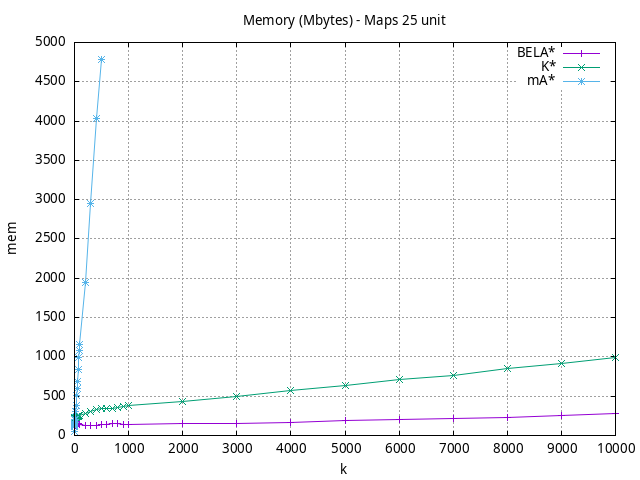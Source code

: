 #!/usr/bin/gnuplot
# -*- coding: utf-8 -*-
#
# results/maps/unit/25/random512-25.heuristic.unit.mem.gnuplot
#
# Started on 04/07/2024 22:04:03
# Author: Carlos Linares López
set grid
set xlabel "k"
set ylabel "mem"

set title "Memory (Mbytes) - Maps 25 unit"

set terminal png enhanced font "Ariel,10"
set output 'random512-25.heuristic.unit.mem.png'

plot "-" title "BELA*"      with linesp, "-" title "K*"      with linesp, "-" title "mA*"      with linesp

	1 118.13
	2 123.0
	3 123.0
	4 123.0
	5 123.0
	6 123.0
	7 123.0
	8 123.0
	9 123.92
	10 127.32
	20 147.18
	30 155.0
	40 153.4
	50 155.0
	60 155.0
	70 156.57
	80 156.62
	90 135.18
	100 135.6
	200 127.28
	300 131.41
	400 132.66
	500 135.98
	600 144.39
	700 147.21
	800 147.59
	900 145.31
	1000 145.41
	2000 155.03
	3000 157.95
	4000 170.26
	5000 189.35
	6000 203.73
	7000 220.18
	8000 233.02
	9000 258.28
	10000 279.62
end
	1 200.62
	2 217.3
	3 219.3
	4 221.3
	5 222.65
	6 224.3
	7 226.3
	8 227.65
	9 229.3
	10 230.65
	20 232.95
	30 235.3
	40 237.3
	50 239.95
	60 242.3
	70 246.25
	80 250.6
	90 254.6
	100 258.6
	200 278.97
	300 303.07
	400 332.75
	500 343.96
	600 343.47
	700 345.85
	800 356.43
	900 373.54
	1000 377.36
	2000 433.12
	3000 501.4
	4000 569.34
	5000 639.69
	6000 711.18
	7000 759.14
	8000 847.94
	9000 921.54
	10000 992.47
end
	1 49.7
	2 109.94
	3 125.57
	4 135.85
	5 146.01
	6 144.89
	7 153.05
	8 158.8
	9 199.35
	10 204.94
	20 302.78
	30 377.28
	40 503.35
	50 591.78
	60 681.45
	70 836.81
	80 992.37
	90 1078.76
	100 1154.1
	200 1947.86
	300 2948.87
	400 4035.89
	500 4777.87
end
